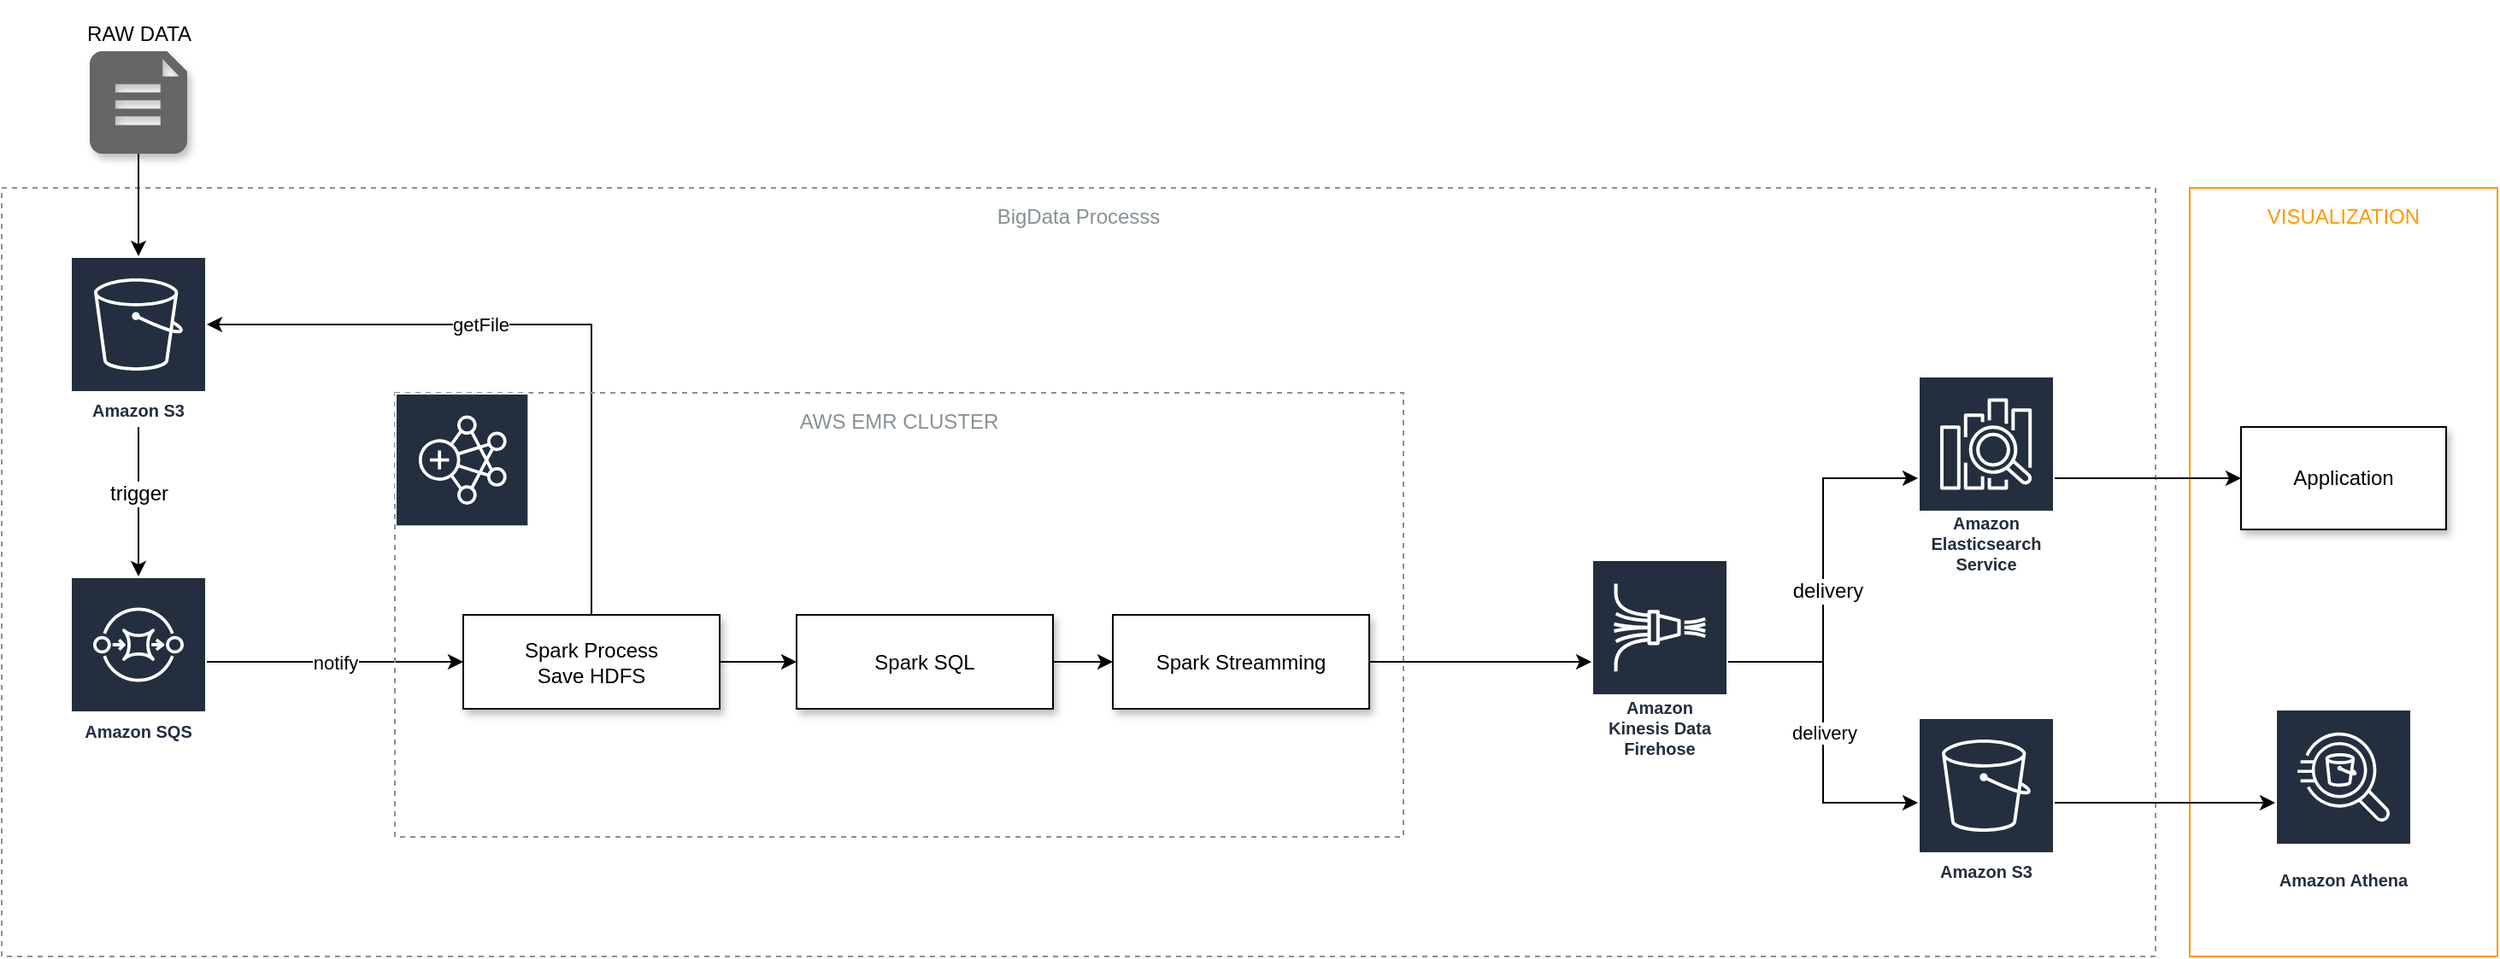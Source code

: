 <mxfile version="12.9.3" type="device"><diagram id="54NRDBQ9i-c0Yn-gqgOr" name="Page-1"><mxGraphModel dx="1483" dy="867" grid="1" gridSize="10" guides="1" tooltips="1" connect="1" arrows="1" fold="1" page="1" pageScale="1" pageWidth="827" pageHeight="1169" math="0" shadow="0"><root><mxCell id="0"/><mxCell id="1" parent="0"/><mxCell id="UCuNYARqZyfxTHoQtfst-64" value="BigData Processs" style="outlineConnect=0;gradientColor=none;html=1;whiteSpace=wrap;fontSize=12;fontStyle=0;strokeColor=#879196;fillColor=none;verticalAlign=top;align=center;fontColor=#879196;dashed=1;spacingTop=3;" parent="1" vertex="1"><mxGeometry x="40" y="140" width="1260" height="450" as="geometry"/></mxCell><mxCell id="dI_pRz9SwcbE2Svsev3d-9" value="VISUALIZATION" style="outlineConnect=0;gradientColor=none;html=1;whiteSpace=wrap;fontSize=12;fontStyle=0;strokeColor=#FF9900;fillColor=none;verticalAlign=top;align=center;fontColor=#FF9900;dashed=0;spacingTop=3;" parent="1" vertex="1"><mxGeometry x="1320" y="140" width="180" height="450" as="geometry"/></mxCell><mxCell id="UCuNYARqZyfxTHoQtfst-1" value="Amazon S3" style="outlineConnect=0;fontColor=#232F3E;gradientColor=none;strokeColor=#ffffff;fillColor=#232F3E;dashed=0;verticalLabelPosition=middle;verticalAlign=bottom;align=center;html=1;whiteSpace=wrap;fontSize=10;fontStyle=1;spacing=3;shape=mxgraph.aws4.productIcon;prIcon=mxgraph.aws4.s3;" parent="1" vertex="1"><mxGeometry x="80" y="180" width="80" height="100" as="geometry"/></mxCell><mxCell id="b76MZd4WEtPLkUnS1QvB-11" value="notify" style="edgeStyle=orthogonalEdgeStyle;rounded=0;orthogonalLoop=1;jettySize=auto;html=1;entryX=0;entryY=0.5;entryDx=0;entryDy=0;" edge="1" parent="1" source="UCuNYARqZyfxTHoQtfst-3" target="b76MZd4WEtPLkUnS1QvB-7"><mxGeometry relative="1" as="geometry"/></mxCell><mxCell id="UCuNYARqZyfxTHoQtfst-3" value="Amazon SQS" style="outlineConnect=0;fontColor=#232F3E;gradientColor=none;strokeColor=#ffffff;fillColor=#232F3E;dashed=0;verticalLabelPosition=middle;verticalAlign=bottom;align=center;html=1;whiteSpace=wrap;fontSize=10;fontStyle=1;spacing=3;shape=mxgraph.aws4.productIcon;prIcon=mxgraph.aws4.sqs;" parent="1" vertex="1"><mxGeometry x="80" y="367.5" width="80" height="100" as="geometry"/></mxCell><mxCell id="UCuNYARqZyfxTHoQtfst-26" style="edgeStyle=orthogonalEdgeStyle;rounded=0;orthogonalLoop=1;jettySize=auto;html=1;exitX=0.5;exitY=1;exitDx=0;exitDy=0;exitPerimeter=0;" parent="1" source="b76MZd4WEtPLkUnS1QvB-25" target="UCuNYARqZyfxTHoQtfst-1" edge="1"><mxGeometry relative="1" as="geometry"><mxPoint x="120.1" y="110" as="sourcePoint"/></mxGeometry></mxCell><mxCell id="UCuNYARqZyfxTHoQtfst-28" style="edgeStyle=orthogonalEdgeStyle;rounded=0;orthogonalLoop=1;jettySize=auto;html=1;" parent="1" source="UCuNYARqZyfxTHoQtfst-1" target="UCuNYARqZyfxTHoQtfst-3" edge="1"><mxGeometry relative="1" as="geometry"><mxPoint x="160" y="230" as="sourcePoint"/><mxPoint x="220" y="230" as="targetPoint"/></mxGeometry></mxCell><mxCell id="b76MZd4WEtPLkUnS1QvB-1" value="trigger" style="text;html=1;align=center;verticalAlign=middle;resizable=0;points=[];labelBackgroundColor=#ffffff;" vertex="1" connectable="0" parent="UCuNYARqZyfxTHoQtfst-28"><mxGeometry x="-0.117" relative="1" as="geometry"><mxPoint as="offset"/></mxGeometry></mxCell><mxCell id="b76MZd4WEtPLkUnS1QvB-16" style="edgeStyle=orthogonalEdgeStyle;rounded=0;orthogonalLoop=1;jettySize=auto;html=1;" edge="1" parent="1" source="UCuNYARqZyfxTHoQtfst-59" target="UCuNYARqZyfxTHoQtfst-61"><mxGeometry relative="1" as="geometry"/></mxCell><mxCell id="b76MZd4WEtPLkUnS1QvB-18" value="delivery" style="text;html=1;align=center;verticalAlign=middle;resizable=0;points=[];labelBackgroundColor=#ffffff;" vertex="1" connectable="0" parent="b76MZd4WEtPLkUnS1QvB-16"><mxGeometry x="-0.108" y="-2" relative="1" as="geometry"><mxPoint as="offset"/></mxGeometry></mxCell><mxCell id="b76MZd4WEtPLkUnS1QvB-17" value="delivery" style="edgeStyle=orthogonalEdgeStyle;rounded=0;orthogonalLoop=1;jettySize=auto;html=1;" edge="1" parent="1" source="UCuNYARqZyfxTHoQtfst-59" target="dI_pRz9SwcbE2Svsev3d-2"><mxGeometry relative="1" as="geometry"/></mxCell><mxCell id="UCuNYARqZyfxTHoQtfst-59" value="Amazon Kinesis Data Firehose" style="outlineConnect=0;fontColor=#232F3E;gradientColor=none;strokeColor=#ffffff;fillColor=#232F3E;dashed=0;verticalLabelPosition=middle;verticalAlign=bottom;align=center;html=1;whiteSpace=wrap;fontSize=10;fontStyle=1;spacing=3;shape=mxgraph.aws4.productIcon;prIcon=mxgraph.aws4.kinesis_data_firehose;" parent="1" vertex="1"><mxGeometry x="970" y="357.5" width="80" height="120" as="geometry"/></mxCell><mxCell id="b76MZd4WEtPLkUnS1QvB-20" style="edgeStyle=orthogonalEdgeStyle;rounded=0;orthogonalLoop=1;jettySize=auto;html=1;" edge="1" parent="1" source="UCuNYARqZyfxTHoQtfst-61" target="UCuNYARqZyfxTHoQtfst-65"><mxGeometry relative="1" as="geometry"/></mxCell><mxCell id="UCuNYARqZyfxTHoQtfst-61" value="Amazon Elasticsearch Service" style="outlineConnect=0;fontColor=#232F3E;gradientColor=none;strokeColor=#ffffff;fillColor=#232F3E;dashed=0;verticalLabelPosition=middle;verticalAlign=bottom;align=center;html=1;whiteSpace=wrap;fontSize=10;fontStyle=1;spacing=3;shape=mxgraph.aws4.productIcon;prIcon=mxgraph.aws4.elasticsearch_service;" parent="1" vertex="1"><mxGeometry x="1161" y="250" width="80" height="120" as="geometry"/></mxCell><mxCell id="UCuNYARqZyfxTHoQtfst-65" value="Application" style="rounded=0;whiteSpace=wrap;html=1;shadow=1;" parent="1" vertex="1"><mxGeometry x="1350" y="280" width="120" height="60" as="geometry"/></mxCell><mxCell id="UCuNYARqZyfxTHoQtfst-75" value="" style="group" parent="1" vertex="1" connectable="0"><mxGeometry x="83.38" y="30" width="73.25" height="90" as="geometry"/></mxCell><mxCell id="UCuNYARqZyfxTHoQtfst-69" value="RAW DATA" style="text;html=1;align=center;verticalAlign=middle;resizable=0;points=[];autosize=1;" parent="UCuNYARqZyfxTHoQtfst-75" vertex="1"><mxGeometry x="-3.38" y="10" width="80" height="20" as="geometry"/></mxCell><mxCell id="b76MZd4WEtPLkUnS1QvB-25" value="" style="verticalLabelPosition=bottom;html=1;verticalAlign=top;align=center;strokeColor=none;fillColor=#666666;shape=mxgraph.azure.file_2;pointerEvents=1;rounded=0;shadow=1;fontColor=#FF0000;" vertex="1" parent="UCuNYARqZyfxTHoQtfst-75"><mxGeometry x="8.12" y="30" width="57" height="60" as="geometry"/></mxCell><mxCell id="b76MZd4WEtPLkUnS1QvB-21" style="edgeStyle=orthogonalEdgeStyle;rounded=0;orthogonalLoop=1;jettySize=auto;html=1;" edge="1" parent="1" source="dI_pRz9SwcbE2Svsev3d-2" target="dI_pRz9SwcbE2Svsev3d-6"><mxGeometry relative="1" as="geometry"/></mxCell><mxCell id="dI_pRz9SwcbE2Svsev3d-2" value="Amazon S3" style="outlineConnect=0;fontColor=#232F3E;gradientColor=none;strokeColor=#ffffff;fillColor=#232F3E;dashed=0;verticalLabelPosition=middle;verticalAlign=bottom;align=center;html=1;whiteSpace=wrap;fontSize=10;fontStyle=1;spacing=3;shape=mxgraph.aws4.productIcon;prIcon=mxgraph.aws4.s3;" parent="1" vertex="1"><mxGeometry x="1161" y="450" width="80" height="100" as="geometry"/></mxCell><mxCell id="dI_pRz9SwcbE2Svsev3d-6" value="Amazon Athena" style="outlineConnect=0;fontColor=#232F3E;gradientColor=none;strokeColor=#ffffff;fillColor=#232F3E;dashed=0;verticalLabelPosition=middle;verticalAlign=bottom;align=center;html=1;whiteSpace=wrap;fontSize=10;fontStyle=1;spacing=3;shape=mxgraph.aws4.productIcon;prIcon=mxgraph.aws4.athena;" parent="1" vertex="1"><mxGeometry x="1370" y="445" width="80" height="110" as="geometry"/></mxCell><mxCell id="b76MZd4WEtPLkUnS1QvB-12" style="edgeStyle=orthogonalEdgeStyle;rounded=0;orthogonalLoop=1;jettySize=auto;html=1;entryX=0;entryY=0.5;entryDx=0;entryDy=0;" edge="1" parent="1" source="b76MZd4WEtPLkUnS1QvB-7" target="b76MZd4WEtPLkUnS1QvB-9"><mxGeometry relative="1" as="geometry"/></mxCell><mxCell id="b76MZd4WEtPLkUnS1QvB-14" value="getFile" style="edgeStyle=orthogonalEdgeStyle;rounded=0;orthogonalLoop=1;jettySize=auto;html=1;" edge="1" parent="1" source="b76MZd4WEtPLkUnS1QvB-7" target="UCuNYARqZyfxTHoQtfst-1"><mxGeometry x="-0.139" y="65" relative="1" as="geometry"><Array as="points"><mxPoint x="385" y="220"/></Array><mxPoint x="-65" y="-65" as="offset"/></mxGeometry></mxCell><mxCell id="b76MZd4WEtPLkUnS1QvB-7" value="Spark Process&lt;br&gt;Save HDFS" style="rounded=0;whiteSpace=wrap;html=1;shadow=1;" vertex="1" parent="1"><mxGeometry x="310" y="390" width="150" height="55" as="geometry"/></mxCell><mxCell id="b76MZd4WEtPLkUnS1QvB-13" style="edgeStyle=orthogonalEdgeStyle;rounded=0;orthogonalLoop=1;jettySize=auto;html=1;" edge="1" parent="1" source="b76MZd4WEtPLkUnS1QvB-9" target="b76MZd4WEtPLkUnS1QvB-10"><mxGeometry relative="1" as="geometry"/></mxCell><mxCell id="b76MZd4WEtPLkUnS1QvB-9" value="Spark SQL" style="rounded=0;whiteSpace=wrap;html=1;shadow=1;" vertex="1" parent="1"><mxGeometry x="505" y="390" width="150" height="55" as="geometry"/></mxCell><mxCell id="b76MZd4WEtPLkUnS1QvB-15" style="edgeStyle=orthogonalEdgeStyle;rounded=0;orthogonalLoop=1;jettySize=auto;html=1;" edge="1" parent="1" source="b76MZd4WEtPLkUnS1QvB-10" target="UCuNYARqZyfxTHoQtfst-59"><mxGeometry relative="1" as="geometry"/></mxCell><mxCell id="b76MZd4WEtPLkUnS1QvB-10" value="Spark Streamming" style="rounded=0;whiteSpace=wrap;html=1;shadow=1;" vertex="1" parent="1"><mxGeometry x="690" y="390" width="150" height="55" as="geometry"/></mxCell><mxCell id="b76MZd4WEtPLkUnS1QvB-22" value="" style="shape=image;verticalLabelPosition=bottom;labelBackgroundColor=#ffffff;verticalAlign=top;aspect=fixed;imageAspect=0;image=https://cdn.iconscout.com/icon/free/png-512/scala-226059.png;" vertex="1" parent="1"><mxGeometry x="440" y="420" width="37.5" height="37.5" as="geometry"/></mxCell><mxCell id="b76MZd4WEtPLkUnS1QvB-23" value="" style="shape=image;verticalLabelPosition=bottom;labelBackgroundColor=#ffffff;verticalAlign=top;aspect=fixed;imageAspect=0;image=https://cdn.iconscout.com/icon/free/png-512/scala-226059.png;" vertex="1" parent="1"><mxGeometry x="630" y="420" width="37.5" height="37.5" as="geometry"/></mxCell><mxCell id="b76MZd4WEtPLkUnS1QvB-24" value="" style="shape=image;verticalLabelPosition=bottom;labelBackgroundColor=#ffffff;verticalAlign=top;aspect=fixed;imageAspect=0;image=https://cdn.iconscout.com/icon/free/png-512/scala-226059.png;" vertex="1" parent="1"><mxGeometry x="820" y="420" width="37.5" height="37.5" as="geometry"/></mxCell><mxCell id="b76MZd4WEtPLkUnS1QvB-2" value="AWS EMR CLUSTER" style="outlineConnect=0;gradientColor=none;html=1;whiteSpace=wrap;fontSize=12;fontStyle=0;strokeColor=#879196;fillColor=none;verticalAlign=top;align=center;fontColor=#879196;dashed=1;spacingTop=3;" vertex="1" parent="1"><mxGeometry x="270" y="260" width="590" height="260" as="geometry"/></mxCell><mxCell id="UCuNYARqZyfxTHoQtfst-19" value="" style="outlineConnect=0;fontColor=#232F3E;gradientColor=none;strokeColor=#ffffff;fillColor=#232F3E;dashed=0;verticalLabelPosition=middle;verticalAlign=bottom;align=center;html=1;whiteSpace=wrap;fontSize=10;fontStyle=1;spacing=3;shape=mxgraph.aws4.productIcon;prIcon=mxgraph.aws4.emr;" parent="1" vertex="1"><mxGeometry x="270" y="260" width="78.667" height="61.389" as="geometry"/></mxCell></root></mxGraphModel></diagram></mxfile>